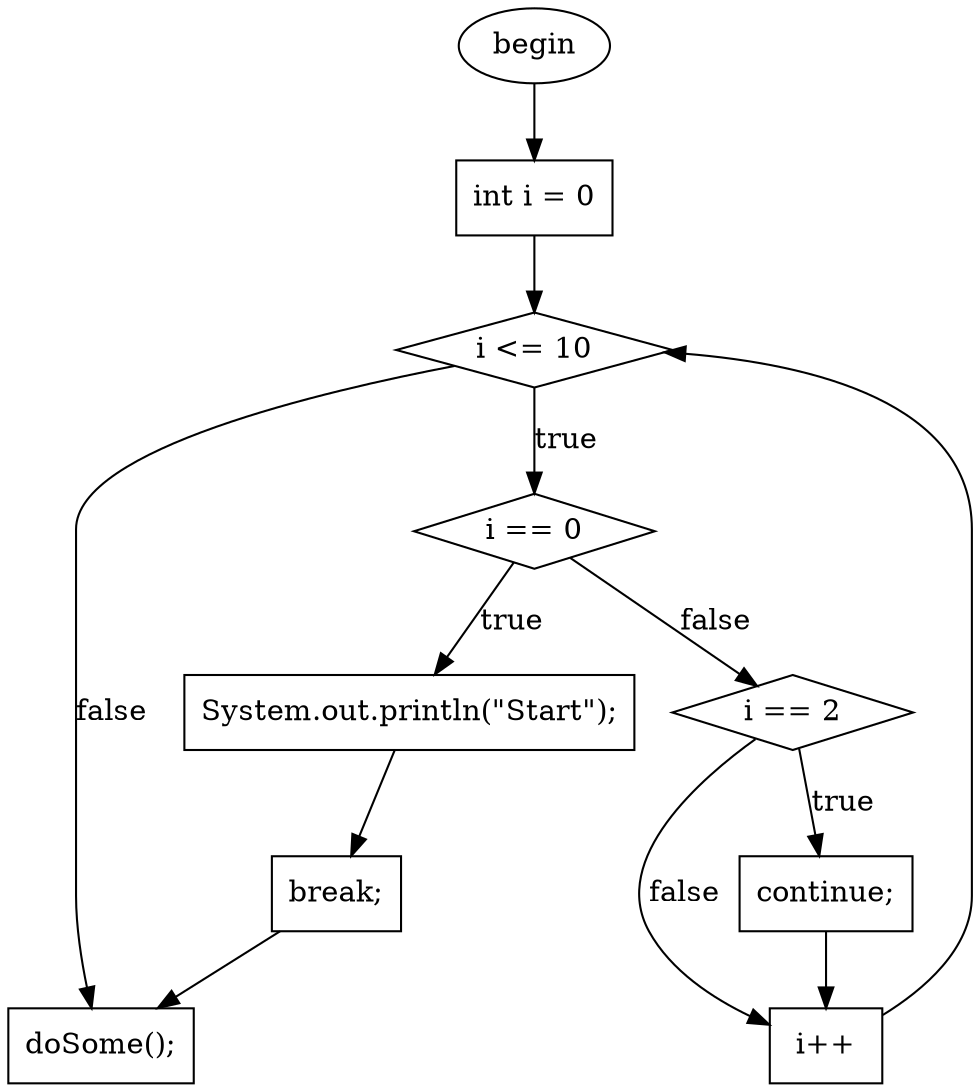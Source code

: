 digraph G{
F0T0[ shape=ellipse, label="begin", style="filled", fillcolor="white"]
F40T214[ shape=box, label="int i = 0", style="filled", fillcolor="white"]
F56T62[ shape=diamond, label="i \<= 10", style="filled", fillcolor="white"]
F74T134[ shape=diamond, label="i == 0", style="filled", fillcolor="white"]
F92T119[ shape=box, label="System.out.println(\"Start\");", style="filled", fillcolor="white"]
F125T130[ shape=box, label="break;", style="filled", fillcolor="white"]
F138T168[ shape=diamond, label="i == 2", style="filled", fillcolor="white"]
F156T164[ shape=box, label="continue;", style="filled", fillcolor="white"]
F65T67[ shape=box, label="i++", style="filled", fillcolor="white"]
F216T224[ shape=box, label="doSome();", style="filled", fillcolor="white"]
F0T0 -> F40T214
F92T119 -> F125T130
F56T62 -> F74T134[label="true"]
F74T134 -> F92T119[label="true"]
F138T168 -> F156T164[label="true"]
F40T214 -> F56T62
F65T67 -> F56T62
F125T130 -> F216T224
F156T164 -> F65T67
F74T134 -> F138T168[label="false"]
F138T168 -> F65T67[label="false"]
F56T62 -> F216T224[label="false"]
}
